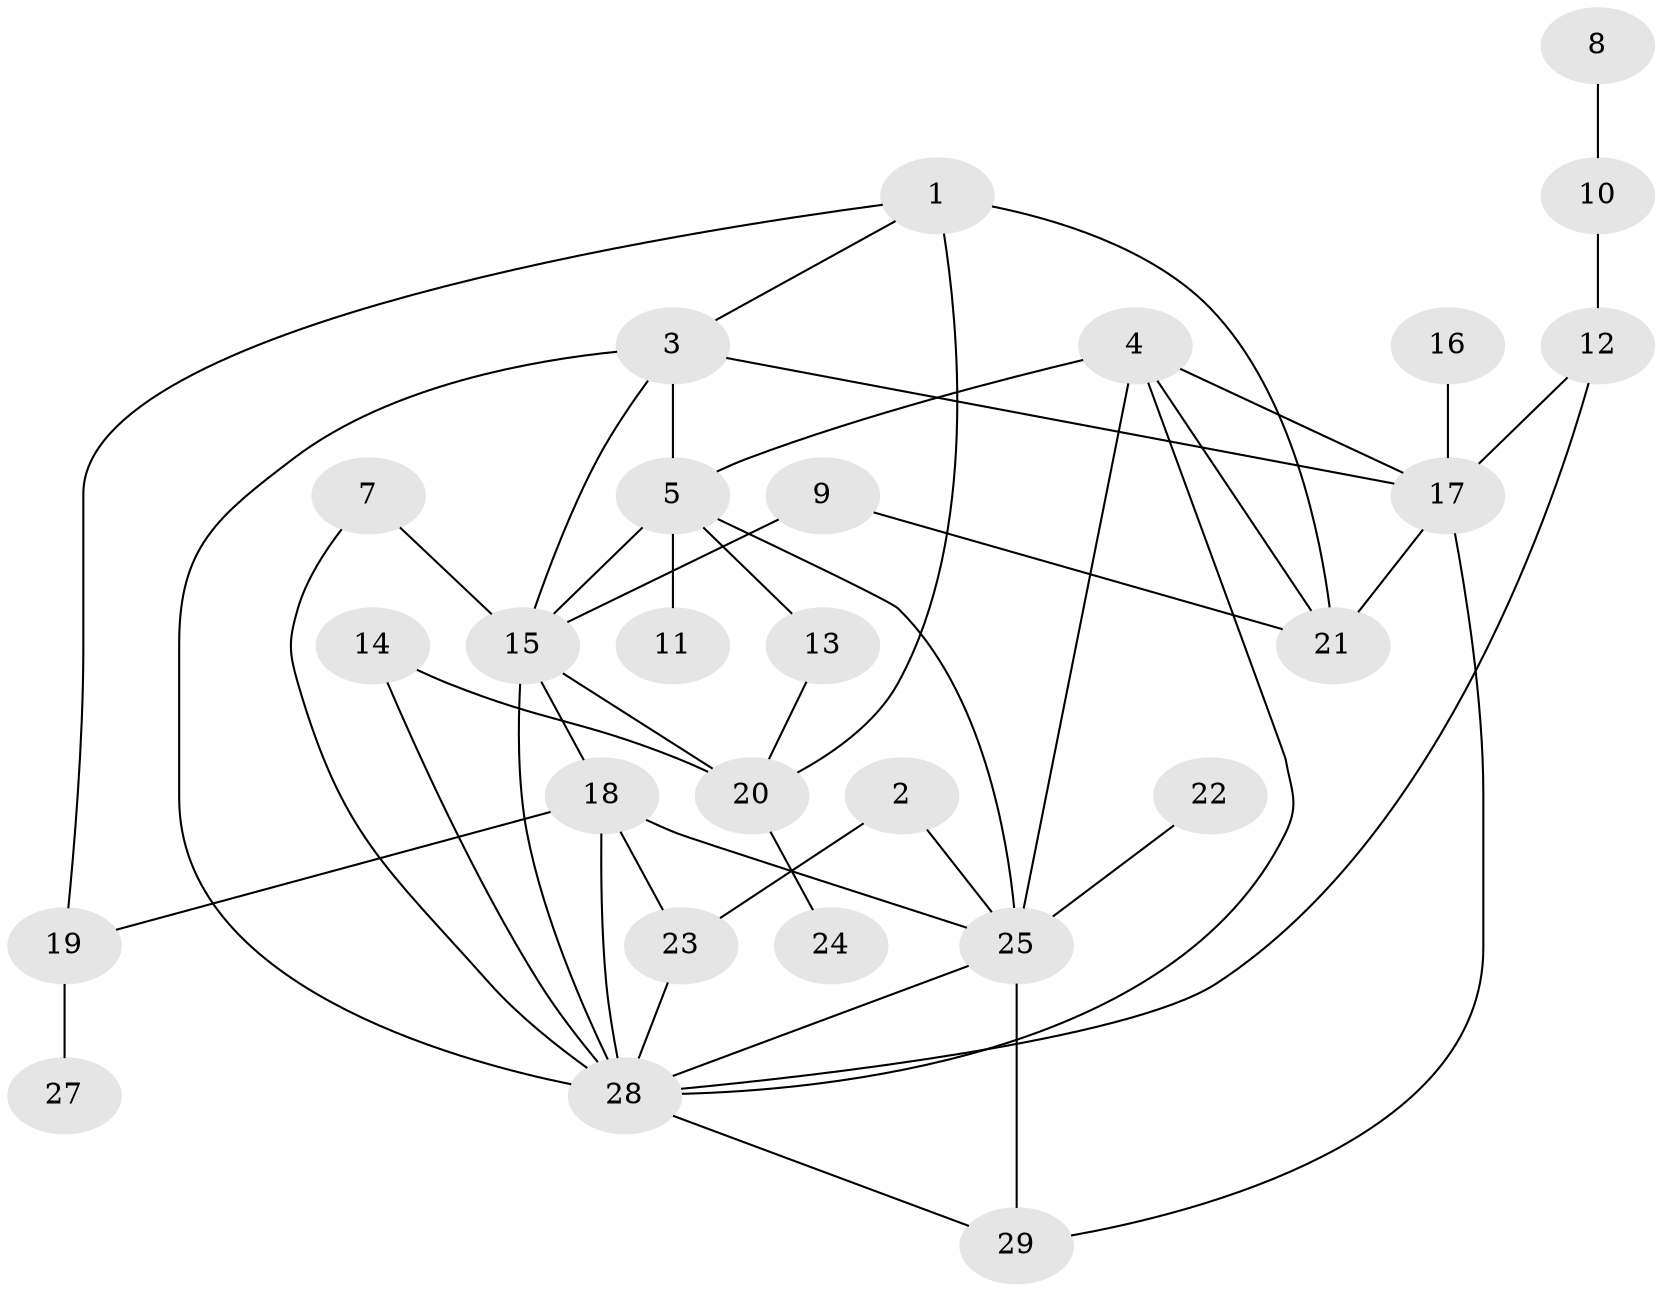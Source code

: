 // original degree distribution, {3: 0.21052631578947367, 1: 0.19298245614035087, 6: 0.03508771929824561, 4: 0.08771929824561403, 5: 0.19298245614035087, 2: 0.24561403508771928, 0: 0.03508771929824561}
// Generated by graph-tools (version 1.1) at 2025/49/03/09/25 03:49:12]
// undirected, 27 vertices, 47 edges
graph export_dot {
graph [start="1"]
  node [color=gray90,style=filled];
  1;
  2;
  3;
  4;
  5;
  7;
  8;
  9;
  10;
  11;
  12;
  13;
  14;
  15;
  16;
  17;
  18;
  19;
  20;
  21;
  22;
  23;
  24;
  25;
  27;
  28;
  29;
  1 -- 3 [weight=1.0];
  1 -- 19 [weight=1.0];
  1 -- 20 [weight=1.0];
  1 -- 21 [weight=2.0];
  2 -- 23 [weight=1.0];
  2 -- 25 [weight=1.0];
  3 -- 5 [weight=1.0];
  3 -- 15 [weight=1.0];
  3 -- 17 [weight=1.0];
  3 -- 28 [weight=1.0];
  4 -- 5 [weight=1.0];
  4 -- 17 [weight=1.0];
  4 -- 21 [weight=1.0];
  4 -- 25 [weight=2.0];
  4 -- 28 [weight=1.0];
  5 -- 11 [weight=1.0];
  5 -- 13 [weight=1.0];
  5 -- 15 [weight=1.0];
  5 -- 25 [weight=1.0];
  7 -- 15 [weight=1.0];
  7 -- 28 [weight=1.0];
  8 -- 10 [weight=1.0];
  9 -- 15 [weight=1.0];
  9 -- 21 [weight=1.0];
  10 -- 12 [weight=1.0];
  12 -- 17 [weight=1.0];
  12 -- 28 [weight=1.0];
  13 -- 20 [weight=1.0];
  14 -- 20 [weight=1.0];
  14 -- 28 [weight=1.0];
  15 -- 18 [weight=1.0];
  15 -- 20 [weight=1.0];
  15 -- 28 [weight=2.0];
  16 -- 17 [weight=1.0];
  17 -- 21 [weight=1.0];
  17 -- 29 [weight=1.0];
  18 -- 19 [weight=1.0];
  18 -- 23 [weight=1.0];
  18 -- 25 [weight=1.0];
  18 -- 28 [weight=1.0];
  19 -- 27 [weight=1.0];
  20 -- 24 [weight=1.0];
  22 -- 25 [weight=1.0];
  23 -- 28 [weight=2.0];
  25 -- 28 [weight=1.0];
  25 -- 29 [weight=2.0];
  28 -- 29 [weight=1.0];
}
